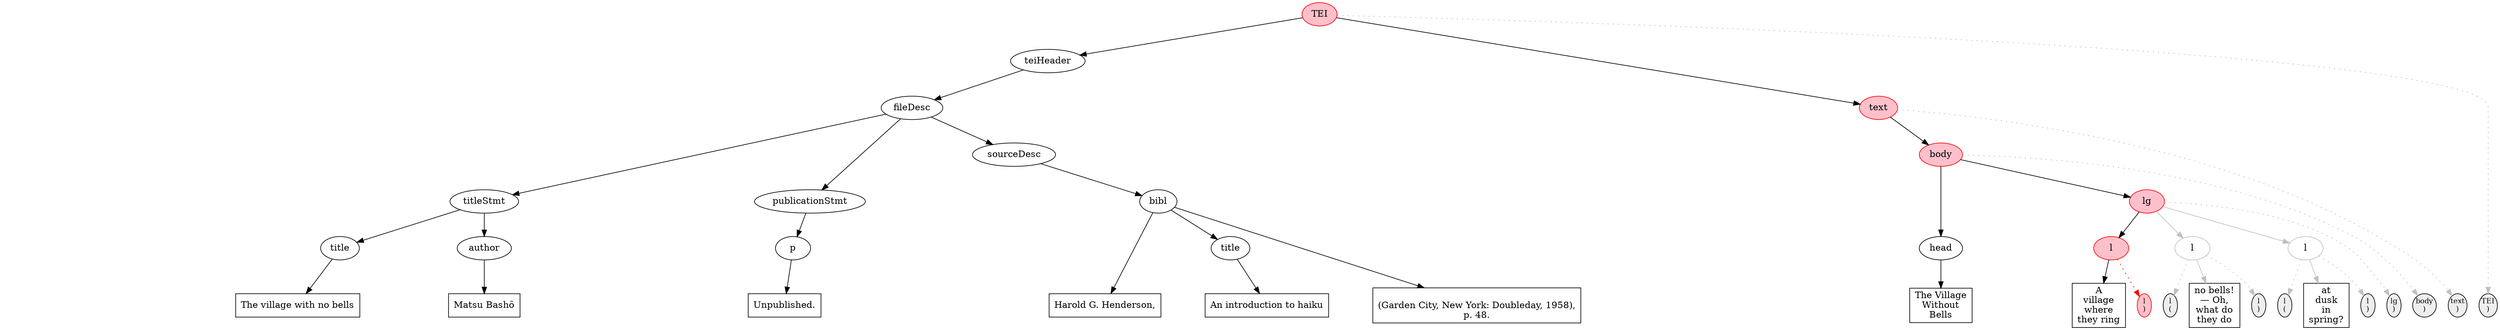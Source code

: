 digraph { 
  node [ordering=out]; 
  subgraph { 
    rank=same; 
// TEI_0 is inflight at post
start_TEI_0 [label="TEI\n(", shape=ellipse, width=0.3, margin=0, fontsize=11, color=transparent, style=invis, fillcolor="#EEEEEE"];
end_TEI_0 [label="TEI\n)", shape=ellipse, width=0.3, margin=0, fontsize=11, color=black, style=filled, fillcolor="#EEEEEE"];
// pcd1 is past at post
// teiHeader_0 is past at post
start_teiHeader_0 [label="teiHeader\n(", shape=ellipse, width=0.3, margin=0, fontsize=11, color=transparent, style=invis, fillcolor="#EEEEEE"];
end_teiHeader_0 [label="teiHeader\n)", shape=ellipse, width=0.3, margin=0, fontsize=11, color=transparent, style=invis, fillcolor="#EEEEEE"];
// pcd2 is past at post
// fileDesc_0 is past at post
start_fileDesc_0 [label="fileDesc\n(", shape=ellipse, width=0.3, margin=0, fontsize=11, color=transparent, style=invis, fillcolor="#EEEEEE"];
end_fileDesc_0 [label="fileDesc\n)", shape=ellipse, width=0.3, margin=0, fontsize=11, color=transparent, style=invis, fillcolor="#EEEEEE"];
// pcd3 is past at post
// titleStmt_0 is past at post
start_titleStmt_0 [label="titleStmt\n(", shape=ellipse, width=0.3, margin=0, fontsize=11, color=transparent, style=invis, fillcolor="#EEEEEE"];
end_titleStmt_0 [label="titleStmt\n)", shape=ellipse, width=0.3, margin=0, fontsize=11, color=transparent, style=invis, fillcolor="#EEEEEE"];
// pcd4 is past at post
// title_0 is past at post
start_title_0 [label="title\n(", shape=ellipse, width=0.3, margin=0, fontsize=11, color=transparent, style=invis, fillcolor="#EEEEEE"];
end_title_0 [label="title\n)", shape=ellipse, width=0.3, margin=0, fontsize=11, color=transparent, style=invis, fillcolor="#EEEEEE"];
// pcd5 is past at post
pcd5 [shape=box, label="The village with no bells", color=black];
// pcd6 is past at post
// author_1 is past at post
start_author_1 [label="author\n(", shape=ellipse, width=0.3, margin=0, fontsize=11, color=transparent, style=invis, fillcolor="#EEEEEE"];
end_author_1 [label="author\n)", shape=ellipse, width=0.3, margin=0, fontsize=11, color=transparent, style=invis, fillcolor="#EEEEEE"];
// pcd7 is past at post
pcd7 [shape=box, label="Matsu Bashō", color=black];
// pcd8 is past at post
// pcd9 is past at post
// publicationStmt_3 is past at post
start_publicationStmt_3 [label="publicationStmt\n(", shape=ellipse, width=0.3, margin=0, fontsize=11, color=transparent, style=invis, fillcolor="#EEEEEE"];
end_publicationStmt_3 [label="publicationStmt\n)", shape=ellipse, width=0.3, margin=0, fontsize=11, color=transparent, style=invis, fillcolor="#EEEEEE"];
// pcd10 is past at post
// p_3 is past at post
start_p_3 [label="p\n(", shape=ellipse, width=0.3, margin=0, fontsize=11, color=transparent, style=invis, fillcolor="#EEEEEE"];
end_p_3 [label="p\n)", shape=ellipse, width=0.3, margin=0, fontsize=11, color=transparent, style=invis, fillcolor="#EEEEEE"];
// pcd11 is past at post
pcd11 [shape=box, label="Unpublished.", color=black];
// pcd12 is past at post
// pcd13 is past at post
// sourceDesc_5 is past at post
start_sourceDesc_5 [label="sourceDesc\n(", shape=ellipse, width=0.3, margin=0, fontsize=11, color=transparent, style=invis, fillcolor="#EEEEEE"];
end_sourceDesc_5 [label="sourceDesc\n)", shape=ellipse, width=0.3, margin=0, fontsize=11, color=transparent, style=invis, fillcolor="#EEEEEE"];
// pcd14 is past at post
// bibl_5 is past at post
start_bibl_5 [label="bibl\n(", shape=ellipse, width=0.3, margin=0, fontsize=11, color=transparent, style=invis, fillcolor="#EEEEEE"];
end_bibl_5 [label="bibl\n)", shape=ellipse, width=0.3, margin=0, fontsize=11, color=transparent, style=invis, fillcolor="#EEEEEE"];
// pcd15 is past at post
pcd15 [shape=box, label="Harold G. Henderson,\n", color=black];
// title_5 is past at post
start_title_5 [label="title\n(", shape=ellipse, width=0.3, margin=0, fontsize=11, color=transparent, style=invis, fillcolor="#EEEEEE"];
end_title_5 [label="title\n)", shape=ellipse, width=0.3, margin=0, fontsize=11, color=transparent, style=invis, fillcolor="#EEEEEE"];
// pcd16 is past at post
pcd16 [shape=box, label="An introduction to haiku", color=black];
// pcd17 is past at post
pcd17 [shape=box, label="\n(Garden City, New York: Doubleday, 1958),\np. 48.", color=black];
// pcd18 is past at post
// pcd19 is past at post
// pcd20 is past at post
// pcd21 is past at post
// text_10 is inflight at post
start_text_10 [label="text\n(", shape=ellipse, width=0.3, margin=0, fontsize=11, color=transparent, style=invis, fillcolor="#EEEEEE"];
end_text_10 [label="text\n)", shape=ellipse, width=0.3, margin=0, fontsize=11, color=black, style=filled, fillcolor="#EEEEEE"];
// pcd22 is past at post
// body_10 is inflight at post
start_body_10 [label="body\n(", shape=ellipse, width=0.3, margin=0, fontsize=11, color=transparent, style=invis, fillcolor="#EEEEEE"];
end_body_10 [label="body\n)", shape=ellipse, width=0.3, margin=0, fontsize=11, color=black, style=filled, fillcolor="#EEEEEE"];
// pcd23 is past at post
// head_10 is past at post
start_head_10 [label="head\n(", shape=ellipse, width=0.3, margin=0, fontsize=11, color=transparent, style=invis, fillcolor="#EEEEEE"];
end_head_10 [label="head\n)", shape=ellipse, width=0.3, margin=0, fontsize=11, color=transparent, style=invis, fillcolor="#EEEEEE"];
// pcd24 is past at post
pcd24 [shape=box, label="The Village\nWithout\nBells", color=black];
// pcd25 is past at post
// lg_11 is inflight at post
start_lg_11 [label="lg\n(", shape=ellipse, width=0.3, margin=0, fontsize=11, color=transparent, style=invis, fillcolor="#EEEEEE"];
end_lg_11 [label="lg\n)", shape=ellipse, width=0.3, margin=0, fontsize=11, color=black, style=filled, fillcolor="#EEEEEE"];
// pcd26 is past at post
// l_11 is current at post
start_l_11 [label="l\n(", shape=ellipse, width=0.3, margin=0, fontsize=11, color=transparent, style=invis, fillcolor="#EEEEEE"];
end_l_11 [label="l\n)", shape=ellipse, width=0.3, margin=0, fontsize=11, color=red, style=filled, fillcolor=pink];
// pcd27 is past at post
pcd27 [shape=box, label="A\nvillage\nwhere\nthey ring", color=black];
// pcd28 is future at post
// l_12 is future at post
start_l_12 [label="l\n(", shape=ellipse, width=0.3, margin=0, fontsize=11, color=black, style=filled, fillcolor="#EEEEEE"];
end_l_12 [label="l\n)", shape=ellipse, width=0.3, margin=0, fontsize=11, color=black, style=filled, fillcolor="#EEEEEE"];
// pcd29 is future at post
pcd29 [shape=box, label="no bells!\n— Oh,\nwhat do\nthey do", color=black];
// pcd30 is future at post
// l_13 is future at post
start_l_13 [label="l\n(", shape=ellipse, width=0.3, margin=0, fontsize=11, color=black, style=filled, fillcolor="#EEEEEE"];
end_l_13 [label="l\n)", shape=ellipse, width=0.3, margin=0, fontsize=11, color=black, style=filled, fillcolor="#EEEEEE"];
// pcd31 is future at post
pcd31 [shape=box, label="at\ndusk\nin\nspring?", color=black];
// pcd32 is future at post
// pcd33 is future at post
// pcd34 is future at post
// pcd35 is future at post
  } 

TEI_0 [label=TEI, color=red, shape=oval, style=filled, fillcolor=pink]; 
teiHeader_0 [label=teiHeader, color=black, shape=oval]; 
fileDesc_0 [label=fileDesc, color=black, shape=oval]; 
titleStmt_0 [label=titleStmt, color=black, shape=oval]; 
title_0 [label=title, color=black, shape=oval]; 
author_1 [label=author, color=black, shape=oval]; 
publicationStmt_3 [label=publicationStmt, color=black, shape=oval]; 
p_3 [label=p, color=black, shape=oval]; 
sourceDesc_5 [label=sourceDesc, color=black, shape=oval]; 
bibl_5 [label=bibl, color=black, shape=oval]; 
title_5 [label=title, color=black, shape=oval]; 
text_10 [label=text, color=red, shape=oval, style=filled, fillcolor=pink]; 
body_10 [label=body, color=red, shape=oval, style=filled, fillcolor=pink]; 
head_10 [label=head, color=black, shape=oval]; 
lg_11 [label=lg, color=red, shape=oval, style=filled, fillcolor=pink]; 
l_11 [label=l, color=red, shape=oval, style=filled, fillcolor=pink]; 
l_12 [label=l, color=gray, shape=oval]; 
l_13 [label=l, color=gray, shape=oval]; 

TEI_0 -> start_TEI_0 [color=red, style=invis, arrowhead=none];
TEI_0 -> teiHeader_0 [color=black, style=solid];
TEI_0 -> text_10 [color=black, style=solid];
TEI_0 -> end_TEI_0 [color=gray, style=dotted];
teiHeader_0 -> start_teiHeader_0 [color=black, style=invis, arrowhead=none];
teiHeader_0 -> fileDesc_0 [color=black, style=solid];
teiHeader_0 -> end_teiHeader_0 [color=black, style=invis, arrowhead=none];
fileDesc_0 -> start_fileDesc_0 [color=black, style=invis, arrowhead=none];
fileDesc_0 -> titleStmt_0 [color=black, style=solid];
fileDesc_0 -> publicationStmt_3 [color=black, style=solid];
fileDesc_0 -> sourceDesc_5 [color=black, style=solid];
fileDesc_0 -> end_fileDesc_0 [color=black, style=invis, arrowhead=none];
titleStmt_0 -> start_titleStmt_0 [color=black, style=invis, arrowhead=none];
titleStmt_0 -> title_0 [color=black, style=solid];
titleStmt_0 -> author_1 [color=black, style=solid];
titleStmt_0 -> end_titleStmt_0 [color=black, style=invis, arrowhead=none];
title_0 -> start_title_0 [color=black, style=invis, arrowhead=none];
title_0 -> pcd5 [color=black, style=solid];
title_0 -> end_title_0 [color=black, style=invis, arrowhead=none];
author_1 -> start_author_1 [color=black, style=invis, arrowhead=none];
author_1 -> pcd7 [color=black, style=solid];
author_1 -> end_author_1 [color=black, style=invis, arrowhead=none];
publicationStmt_3 -> start_publicationStmt_3 [color=black, style=invis, arrowhead=none];
publicationStmt_3 -> p_3 [color=black, style=solid];
publicationStmt_3 -> end_publicationStmt_3 [color=black, style=invis, arrowhead=none];
p_3 -> start_p_3 [color=black, style=invis, arrowhead=none];
p_3 -> pcd11 [color=black, style=solid];
p_3 -> end_p_3 [color=black, style=invis, arrowhead=none];
sourceDesc_5 -> start_sourceDesc_5 [color=black, style=invis, arrowhead=none];
sourceDesc_5 -> bibl_5 [color=black, style=solid];
sourceDesc_5 -> end_sourceDesc_5 [color=black, style=invis, arrowhead=none];
bibl_5 -> start_bibl_5 [color=black, style=invis, arrowhead=none];
bibl_5 -> pcd15 [color=black, style=solid];
bibl_5 -> title_5 [color=black, style=solid];
bibl_5 -> pcd17 [color=black, style=solid];
bibl_5 -> end_bibl_5 [color=black, style=invis, arrowhead=none];
title_5 -> start_title_5 [color=black, style=invis, arrowhead=none];
title_5 -> pcd16 [color=black, style=solid];
title_5 -> end_title_5 [color=black, style=invis, arrowhead=none];
text_10 -> start_text_10 [color=red, style=invis, arrowhead=none];
text_10 -> body_10 [color=black, style=solid];
text_10 -> end_text_10 [color=gray, style=dotted];
body_10 -> start_body_10 [color=red, style=invis, arrowhead=none];
body_10 -> head_10 [color=black, style=solid];
body_10 -> lg_11 [color=black, style=solid];
body_10 -> end_body_10 [color=gray, style=dotted];
head_10 -> start_head_10 [color=black, style=invis, arrowhead=none];
head_10 -> pcd24 [color=black, style=solid];
head_10 -> end_head_10 [color=black, style=invis, arrowhead=none];
lg_11 -> start_lg_11 [color=red, style=invis, arrowhead=none];
lg_11 -> l_11 [color=black, style=solid];
lg_11 -> l_12 [color=gray, style=solid];
lg_11 -> l_13 [color=gray, style=solid];
lg_11 -> end_lg_11 [color=gray, style=dotted];
l_11 -> start_l_11 [color=red, style=invis, arrowhead=none];
l_11 -> pcd27 [color=black, style=solid];
l_11 -> end_l_11 [color=red, style=dotted];
l_12 -> start_l_12 [color=gray, style=dotted];
l_12 -> pcd29 [color=gray, style=solid];
l_12 -> end_l_12 [color=gray, style=dotted];
l_13 -> start_l_13 [color=gray, style=dotted];
l_13 -> pcd31 [color=gray, style=solid];
l_13 -> end_l_13 [color=gray, style=dotted];
}
